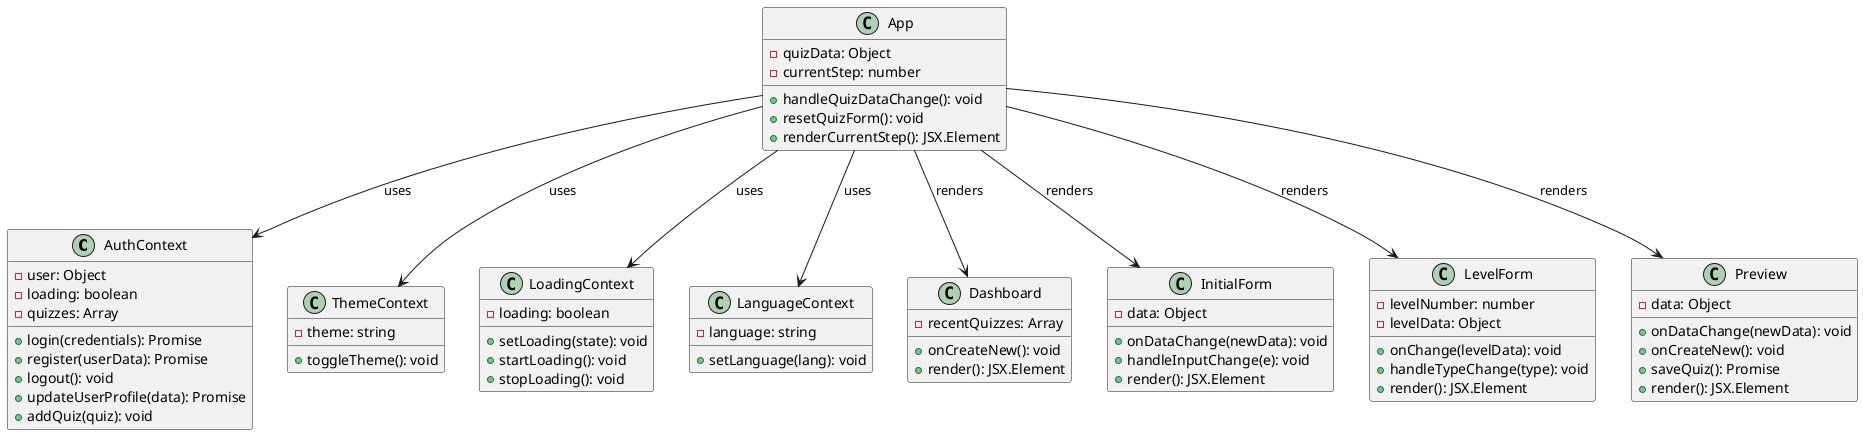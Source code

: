 @startuml
class AuthContext {
  -user: Object
  -loading: boolean
  -quizzes: Array
  +login(credentials): Promise
  +register(userData): Promise
  +logout(): void
  +updateUserProfile(data): Promise
  +addQuiz(quiz): void
}

class ThemeContext {
  -theme: string
  +toggleTheme(): void
}

class LoadingContext {
  -loading: boolean
  +setLoading(state): void
  +startLoading(): void
  +stopLoading(): void
}

class LanguageContext {
  -language: string
  +setLanguage(lang): void
}

class App {
  -quizData: Object
  -currentStep: number
  +handleQuizDataChange(): void
  +resetQuizForm(): void
  +renderCurrentStep(): JSX.Element
}

class Dashboard {
  -recentQuizzes: Array
  +onCreateNew(): void
  +render(): JSX.Element
}

class InitialForm {
  -data: Object
  +onDataChange(newData): void
  +handleInputChange(e): void
  +render(): JSX.Element
}

class LevelForm {
  -levelNumber: number
  -levelData: Object
  +onChange(levelData): void
  +handleTypeChange(type): void
  +render(): JSX.Element
}

class Preview {
  -data: Object
  +onDataChange(newData): void
  +onCreateNew(): void
  +saveQuiz(): Promise
  +render(): JSX.Element
}

App --> AuthContext: uses
App --> ThemeContext: uses
App --> LoadingContext: uses
App --> LanguageContext: uses
App --> Dashboard: renders
App --> InitialForm: renders
App --> LevelForm: renders
App --> Preview: renders

@enduml